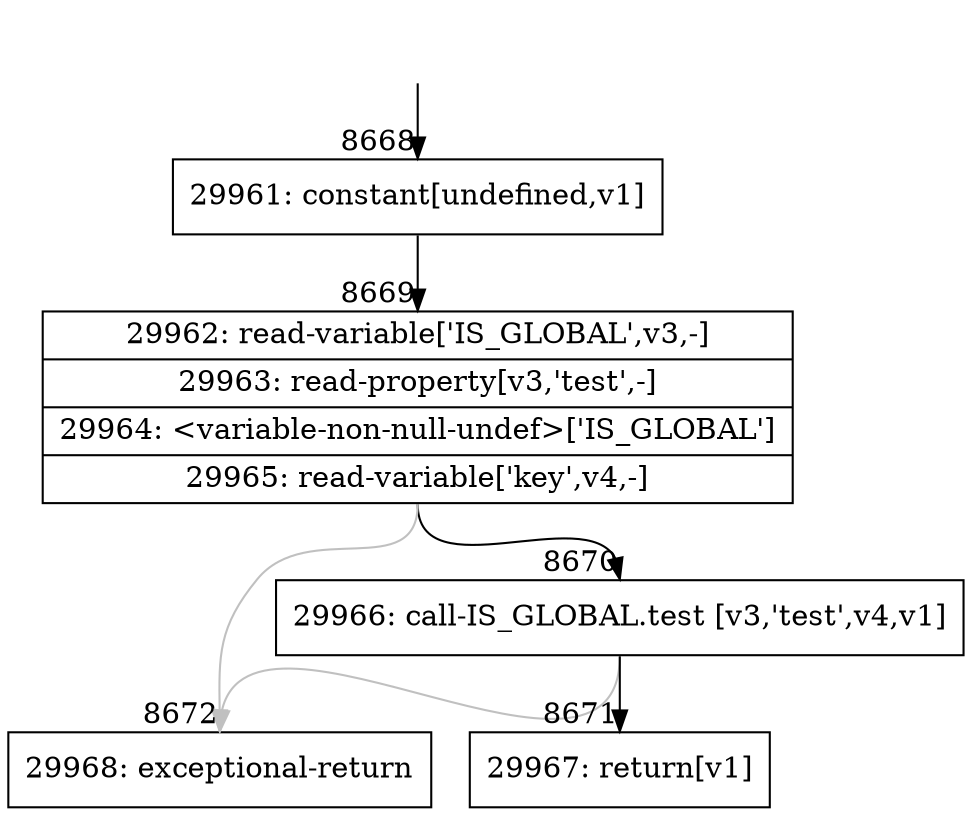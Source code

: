 digraph {
rankdir="TD"
BB_entry730[shape=none,label=""];
BB_entry730 -> BB8668 [tailport=s, headport=n, headlabel="    8668"]
BB8668 [shape=record label="{29961: constant[undefined,v1]}" ] 
BB8668 -> BB8669 [tailport=s, headport=n, headlabel="      8669"]
BB8669 [shape=record label="{29962: read-variable['IS_GLOBAL',v3,-]|29963: read-property[v3,'test',-]|29964: \<variable-non-null-undef\>['IS_GLOBAL']|29965: read-variable['key',v4,-]}" ] 
BB8669 -> BB8670 [tailport=s, headport=n, headlabel="      8670"]
BB8669 -> BB8672 [tailport=s, headport=n, color=gray, headlabel="      8672"]
BB8670 [shape=record label="{29966: call-IS_GLOBAL.test [v3,'test',v4,v1]}" ] 
BB8670 -> BB8671 [tailport=s, headport=n, headlabel="      8671"]
BB8670 -> BB8672 [tailport=s, headport=n, color=gray]
BB8671 [shape=record label="{29967: return[v1]}" ] 
BB8672 [shape=record label="{29968: exceptional-return}" ] 
//#$~ 15542
}
